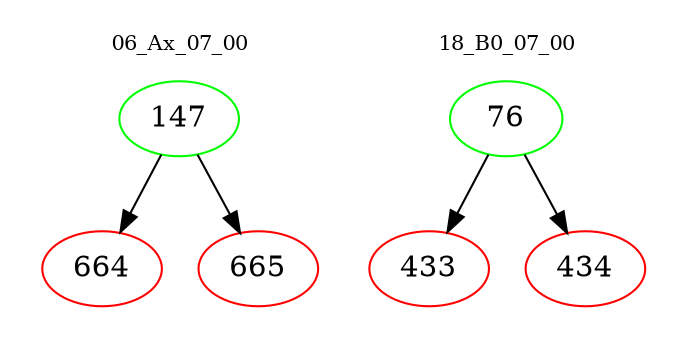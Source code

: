 digraph{
subgraph cluster_0 {
color = white
label = "06_Ax_07_00";
fontsize=10;
T0_147 [label="147", color="green"]
T0_147 -> T0_664 [color="black"]
T0_664 [label="664", color="red"]
T0_147 -> T0_665 [color="black"]
T0_665 [label="665", color="red"]
}
subgraph cluster_1 {
color = white
label = "18_B0_07_00";
fontsize=10;
T1_76 [label="76", color="green"]
T1_76 -> T1_433 [color="black"]
T1_433 [label="433", color="red"]
T1_76 -> T1_434 [color="black"]
T1_434 [label="434", color="red"]
}
}
